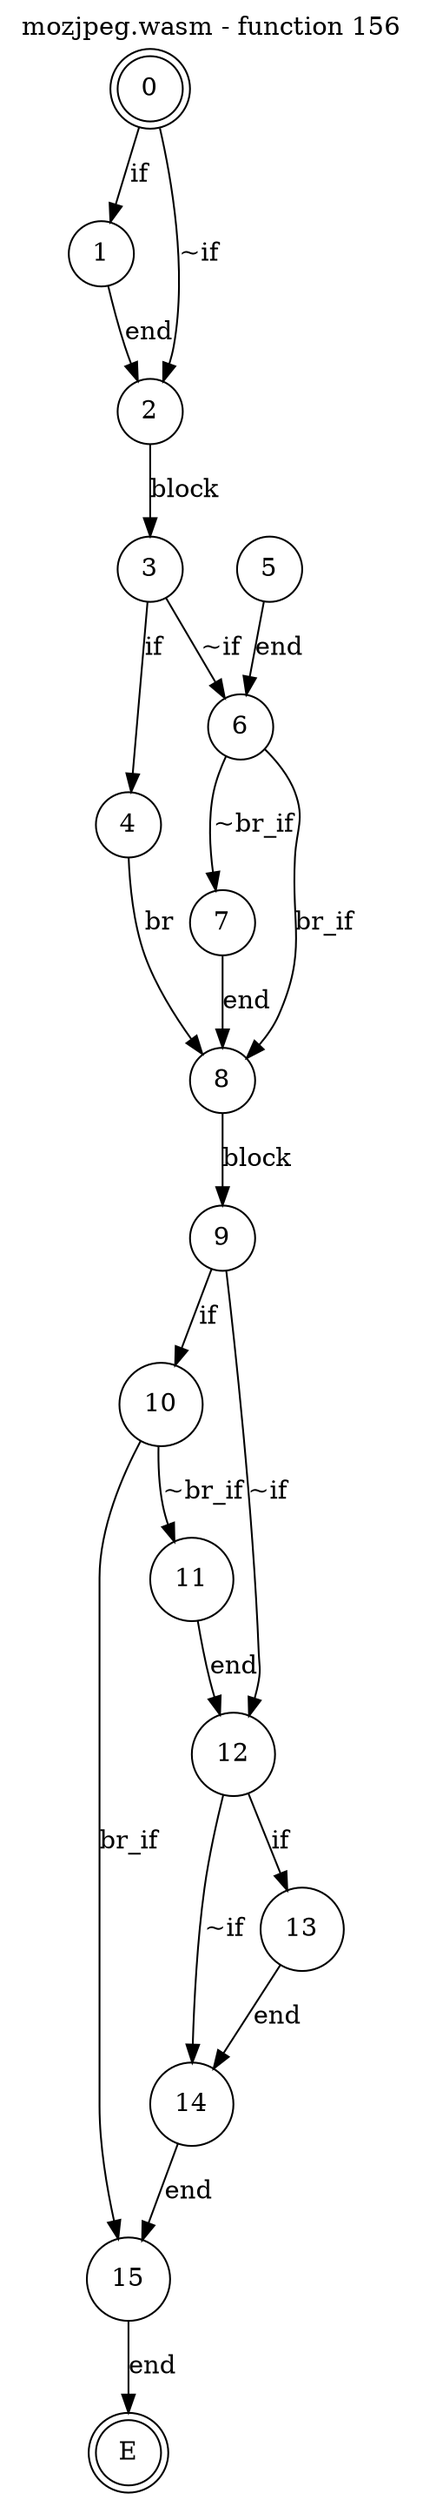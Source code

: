 digraph finite_state_machine {
    label = "mozjpeg.wasm - function 156"
    labelloc =  t
    labelfontsize = 16
    labelfontcolor = black
    labelfontname = "Helvetica"
    node [shape = doublecircle]; 0 E ;
    node [shape = circle];
    0 -> 1[label="if"];
    0 -> 2[label="~if"];
    1 -> 2[label="end"];
    2 -> 3[label="block"];
    3 -> 4[label="if"];
    3 -> 6[label="~if"];
    4 -> 8[label="br"];
    5 -> 6[label="end"];
    6 -> 7[label="~br_if"];
    6 -> 8[label="br_if"];
    7 -> 8[label="end"];
    8 -> 9[label="block"];
    9 -> 10[label="if"];
    9 -> 12[label="~if"];
    10 -> 11[label="~br_if"];
    10 -> 15[label="br_if"];
    11 -> 12[label="end"];
    12 -> 13[label="if"];
    12 -> 14[label="~if"];
    13 -> 14[label="end"];
    14 -> 15[label="end"];
    15 -> E[label="end"];
}
